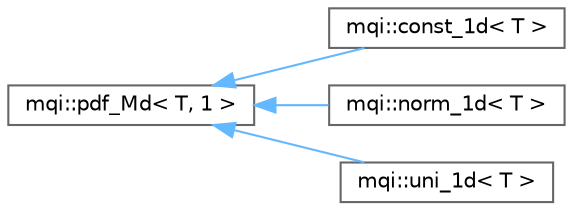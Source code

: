 digraph "Graphical Class Hierarchy"
{
 // LATEX_PDF_SIZE
  bgcolor="transparent";
  edge [fontname=Helvetica,fontsize=10,labelfontname=Helvetica,labelfontsize=10];
  node [fontname=Helvetica,fontsize=10,shape=box,height=0.2,width=0.4];
  rankdir="LR";
  Node0 [id="Node000000",label="mqi::pdf_Md\< T, 1 \>",height=0.2,width=0.4,color="grey40", fillcolor="white", style="filled",URL="$classmqi_1_1pdf___md.html",tooltip=" "];
  Node0 -> Node1 [id="edge22_Node000000_Node000001",dir="back",color="steelblue1",style="solid",tooltip=" "];
  Node1 [id="Node000001",label="mqi::const_1d\< T \>",height=0.2,width=0.4,color="grey40", fillcolor="white", style="filled",URL="$classmqi_1_1const__1d.html",tooltip="A 1-dimensional constant probability distribution function (PDF)."];
  Node0 -> Node2 [id="edge23_Node000000_Node000002",dir="back",color="steelblue1",style="solid",tooltip=" "];
  Node2 [id="Node000002",label="mqi::norm_1d\< T \>",height=0.2,width=0.4,color="grey40", fillcolor="white", style="filled",URL="$classmqi_1_1norm__1d.html",tooltip="A 1-dimensional normal (Gaussian) probability distribution function (PDF)."];
  Node0 -> Node3 [id="edge24_Node000000_Node000003",dir="back",color="steelblue1",style="solid",tooltip=" "];
  Node3 [id="Node000003",label="mqi::uni_1d\< T \>",height=0.2,width=0.4,color="grey40", fillcolor="white", style="filled",URL="$classmqi_1_1uni__1d.html",tooltip="A 1-dimensional uniform probability distribution function."];
}
